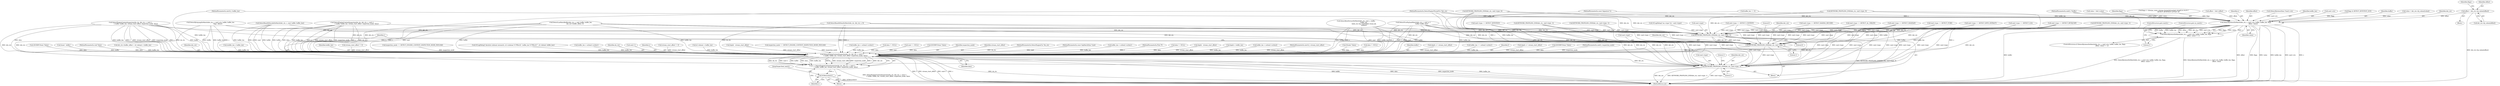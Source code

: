 digraph "0_suricata_47afc577ff763150f9b47f10331f5ef9eb847a57@array" {
"1001126" [label="(Call,offset = det_ctx->bj_values[offset])"];
"1001178" [label="(Call,DetectBytetestDoMatch(det_ctx, s, smd->ctx, buffer, buffer_len, flags,\n                                  offset, value))"];
"1001177" [label="(Call,DetectBytetestDoMatch(det_ctx, s, smd->ctx, buffer, buffer_len, flags,\n                                  offset, value) != 1)"];
"1001529" [label="(Call,KEYWORD_PROFILING_END(det_ctx, smd->type, 0))"];
"1001544" [label="(Call,KEYWORD_PROFILING_END(det_ctx, smd->type, 1))"];
"1001553" [label="(Call,DetectEngineContentInspection(de_ctx, det_ctx, s, smd+1,\n                f, buffer, buffer_len, stream_start_offset, inspection_mode, data))"];
"1001551" [label="(Call,r = DetectEngineContentInspection(de_ctx, det_ctx, s, smd+1,\n                f, buffer, buffer_len, stream_start_offset, inspection_mode, data))"];
"1001566" [label="(Call,SCReturnInt(r))"];
"1001569" [label="(Call,KEYWORD_PROFILING_END(det_ctx, smd->type, 1))"];
"1001562" [label="(Identifier,buffer_len)"];
"1001543" [label="(Block,)"];
"1000540" [label="(Call,stream_start_offset != 0)"];
"1000181" [label="(Call,KEYWORD_PROFILING_END(det_ctx, smd->type, 0))"];
"1000177" [label="(Call,buffer_len == 0)"];
"1000139" [label="(MethodParameterIn,uint32_t buffer_len)"];
"1001462" [label="(Call,DetectLuaMatchBuffer(det_ctx, s, smd, buffer, buffer_len,\n                    det_ctx->buffer_offset, f))"];
"1001098" [label="(Call,(DetectBytetestData *)smd->ctx)"];
"1001566" [label="(Call,SCReturnInt(r))"];
"1000135" [label="(MethodParameterIn,const Signature *s)"];
"1000945" [label="(Call,SCLogDebug(\"absolute isdataat mismatch, id->isdataat %\"PRIu32\", buffer_len %\"PRIu32\"\", id->dataat, buffer_len))"];
"1001411" [label="(Call,buffer_len > urilend->urilen1)"];
"1001536" [label="(Literal,0)"];
"1001554" [label="(Identifier,de_ctx)"];
"1001557" [label="(Call,smd+1)"];
"1001556" [label="(Identifier,s)"];
"1000382" [label="(Call,stream_start_offset != 0)"];
"1001185" [label="(Identifier,buffer_len)"];
"1001555" [label="(Identifier,det_ctx)"];
"1000645" [label="(Call,sbuffer_len > buffer_len)"];
"1001189" [label="(Literal,1)"];
"1001567" [label="(Identifier,r)"];
"1001362" [label="(Call,smd->type == DETECT_AL_URILEN)"];
"1000961" [label="(Call,smd->type == DETECT_PCRE)"];
"1000771" [label="(Call,inspection_mode == DETECT_ENGINE_CONTENT_INSPECTION_MODE_PAYLOAD)"];
"1001181" [label="(Call,smd->ctx)"];
"1000927" [label="(Call,id->dataat < buffer_len)"];
"1001038" [label="(Call,KEYWORD_PROFILING_END(det_ctx, smd->type, 1))"];
"1001569" [label="(Call,KEYWORD_PROFILING_END(det_ctx, smd->type, 1))"];
"1000567" [label="(Call,depth - stream_start_offset)"];
"1001552" [label="(Identifier,r)"];
"1001003" [label="(Call,inspection_mode == DETECT_ENGINE_CONTENT_INSPECTION_MODE_PAYLOAD)"];
"1001147" [label="(Call,flags & DETECT_BYTETEST_DCE)"];
"1001184" [label="(Identifier,buffer)"];
"1001565" [label="(Identifier,data)"];
"1001549" [label="(Literal,1)"];
"1001571" [label="(Call,smd->type)"];
"1001135" [label="(Identifier,flags)"];
"1001423" [label="(Call,buffer_len > urilend->urilen1)"];
"1001150" [label="(Call,data != NULL)"];
"1000190" [label="(Call,smd->type == DETECT_CONTENT)"];
"1000174" [label="(Call,smd == NULL)"];
"1001125" [label="(Block,)"];
"1001138" [label="(Call,value = det_ctx->bj_values[value])"];
"1001320" [label="(Call,(DCERPCState *)data)"];
"1001544" [label="(Call,KEYWORD_PROFILING_END(det_ctx, smd->type, 1))"];
"1000870" [label="(Call,smd->type == DETECT_ISDATAAT)"];
"1001568" [label="(JumpTarget,final_match:)"];
"1001551" [label="(Call,r = DetectEngineContentInspection(de_ctx, det_ctx, s, smd+1,\n                f, buffer, buffer_len, stream_start_offset, inspection_mode, data))"];
"1001574" [label="(Literal,1)"];
"1001546" [label="(Call,smd->type)"];
"1001564" [label="(Identifier,inspection_mode)"];
"1001563" [label="(Identifier,stream_start_offset)"];
"1001179" [label="(Identifier,det_ctx)"];
"1000133" [label="(MethodParameterIn,DetectEngineCtx *de_ctx)"];
"1001116" [label="(Call,value = btd->value)"];
"1001577" [label="(MethodReturn,int)"];
"1001192" [label="(ControlStructure,goto match;)"];
"1001576" [label="(Literal,1)"];
"1001529" [label="(Call,KEYWORD_PROFILING_END(det_ctx, smd->type, 0))"];
"1001177" [label="(Call,DetectBytetestDoMatch(det_ctx, s, smd->ctx, buffer, buffer_len, flags,\n                                  offset, value) != 1)"];
"1001191" [label="(ControlStructure,goto no_match;)"];
"1001570" [label="(Identifier,det_ctx)"];
"1000136" [label="(MethodParameterIn,const SigMatchData *smd)"];
"1001400" [label="(Call,buffer_len < urilend->urilen1)"];
"1001341" [label="(Call,DetectByteExtractDoMatch(det_ctx, smd, s, buffer,\n                                     buffer_len,\n                                     &det_ctx->bj_values[bed->local_id],\n                                     endian))"];
"1000796" [label="(Call,KEYWORD_PROFILING_END(det_ctx, smd->type, 1))"];
"1000137" [label="(MethodParameterIn,Flow *f)"];
"1001176" [label="(ControlStructure,if (DetectBytetestDoMatch(det_ctx, s, smd->ctx, buffer, buffer_len, flags,\n                                  offset, value) != 1))"];
"1001128" [label="(Call,det_ctx->bj_values[offset])"];
"1001512" [label="(Call,DetectBase64DataDoMatch(de_ctx, det_ctx, s, f))"];
"1001553" [label="(Call,DetectEngineContentInspection(de_ctx, det_ctx, s, smd+1,\n                f, buffer, buffer_len, stream_start_offset, inspection_mode, data))"];
"1001530" [label="(Identifier,det_ctx)"];
"1001238" [label="(Call,data != NULL)"];
"1001505" [label="(Call,KEYWORD_PROFILING_END(det_ctx, smd->type, 1))"];
"1001452" [label="(Call,smd->type == DETECT_LUA)"];
"1000407" [label="(Call,depth - stream_start_offset)"];
"1001089" [label="(Call,smd->type == DETECT_BYTETEST)"];
"1000164" [label="(Call,KEYWORD_PROFILING_END(det_ctx, smd->type, 0))"];
"1001195" [label="(Call,smd->type == DETECT_BYTEJUMP)"];
"1000602" [label="(Call,depth > buffer_len)"];
"1001126" [label="(Call,offset = det_ctx->bj_values[offset])"];
"1001428" [label="(Call,buffer_len < urilend->urilen2)"];
"1000140" [label="(MethodParameterIn,uint32_t stream_start_offset)"];
"1001186" [label="(Identifier,flags)"];
"1000134" [label="(MethodParameterIn,DetectEngineThreadCtx *det_ctx)"];
"1001482" [label="(Call,smd->type == DETECT_BASE64_DECODE)"];
"1001521" [label="(Call,SCLogDebug(\"sm->type %u\", smd->type))"];
"1001489" [label="(Call,DetectBase64DecodeDoMatch(det_ctx, s, smd, buffer, buffer_len))"];
"1001160" [label="(Call,flags |= ((dcerpc_state->dcerpc.dcerpchdr.packed_drep[0] & 0x10) ?\n                      DETECT_BYTETEST_LITTLE: 0))"];
"1001110" [label="(Call,offset = btd->offset)"];
"1001127" [label="(Identifier,offset)"];
"1001013" [label="(Call,DetectPcrePayloadMatch(det_ctx, s, smd, p, f,\n                                       buffer, buffer_len))"];
"1001008" [label="(Call,(Packet *)data)"];
"1001180" [label="(Identifier,s)"];
"1001545" [label="(Identifier,det_ctx)"];
"1001313" [label="(Call,data != NULL)"];
"1001051" [label="(Call,DetectEngineContentInspection(de_ctx, det_ctx, s, smd+1,\n                    f, buffer, buffer_len, stream_start_offset, inspection_mode, data))"];
"1001534" [label="(Literal,0)"];
"1001561" [label="(Identifier,buffer)"];
"1000550" [label="(Call,depth <= stream_start_offset)"];
"1001187" [label="(Identifier,offset)"];
"1000805" [label="(Call,DetectEngineContentInspection(de_ctx, det_ctx, s, smd+1,\n                        f, buffer, buffer_len, stream_start_offset, inspection_mode, data))"];
"1000138" [label="(MethodParameterIn,uint8_t *buffer)"];
"1001389" [label="(Call,buffer_len == urilend->urilen1)"];
"1001560" [label="(Identifier,f)"];
"1000390" [label="(Call,depth <= stream_start_offset)"];
"1001245" [label="(Call,(DCERPCState *)data)"];
"1000141" [label="(MethodParameterIn,uint8_t inspection_mode)"];
"1001157" [label="(Call,(DCERPCState *)data)"];
"1001282" [label="(Call,smd->type == DETECT_BYTE_EXTRACT)"];
"1000746" [label="(Call,found - buffer)"];
"1001531" [label="(Call,smd->type)"];
"1001178" [label="(Call,DetectBytetestDoMatch(det_ctx, s, smd->ctx, buffer, buffer_len, flags,\n                                  offset, value))"];
"1001188" [label="(Identifier,value)"];
"1001266" [label="(Call,DetectBytejumpDoMatch(det_ctx, s, smd->ctx, buffer, buffer_len,\n                                  flags, offset))"];
"1000142" [label="(MethodParameterIn,void *data)"];
"1000143" [label="(Block,)"];
"1000894" [label="(Call,det_ctx->buffer_offset + id->dataat > buffer_len)"];
"1001126" -> "1001125"  [label="AST: "];
"1001126" -> "1001128"  [label="CFG: "];
"1001127" -> "1001126"  [label="AST: "];
"1001128" -> "1001126"  [label="AST: "];
"1001135" -> "1001126"  [label="CFG: "];
"1001126" -> "1001577"  [label="DDG: det_ctx->bj_values[offset]"];
"1001126" -> "1001178"  [label="DDG: offset"];
"1001178" -> "1001177"  [label="AST: "];
"1001178" -> "1001188"  [label="CFG: "];
"1001179" -> "1001178"  [label="AST: "];
"1001180" -> "1001178"  [label="AST: "];
"1001181" -> "1001178"  [label="AST: "];
"1001184" -> "1001178"  [label="AST: "];
"1001185" -> "1001178"  [label="AST: "];
"1001186" -> "1001178"  [label="AST: "];
"1001187" -> "1001178"  [label="AST: "];
"1001188" -> "1001178"  [label="AST: "];
"1001189" -> "1001178"  [label="CFG: "];
"1001178" -> "1001577"  [label="DDG: flags"];
"1001178" -> "1001577"  [label="DDG: value"];
"1001178" -> "1001577"  [label="DDG: buffer_len"];
"1001178" -> "1001577"  [label="DDG: smd->ctx"];
"1001178" -> "1001577"  [label="DDG: s"];
"1001178" -> "1001577"  [label="DDG: buffer"];
"1001178" -> "1001577"  [label="DDG: offset"];
"1001178" -> "1001177"  [label="DDG: flags"];
"1001178" -> "1001177"  [label="DDG: value"];
"1001178" -> "1001177"  [label="DDG: s"];
"1001178" -> "1001177"  [label="DDG: buffer"];
"1001178" -> "1001177"  [label="DDG: buffer_len"];
"1001178" -> "1001177"  [label="DDG: offset"];
"1001178" -> "1001177"  [label="DDG: det_ctx"];
"1001178" -> "1001177"  [label="DDG: smd->ctx"];
"1000181" -> "1001178"  [label="DDG: det_ctx"];
"1000164" -> "1001178"  [label="DDG: det_ctx"];
"1000134" -> "1001178"  [label="DDG: det_ctx"];
"1000135" -> "1001178"  [label="DDG: s"];
"1001098" -> "1001178"  [label="DDG: smd->ctx"];
"1000138" -> "1001178"  [label="DDG: buffer"];
"1000177" -> "1001178"  [label="DDG: buffer_len"];
"1000139" -> "1001178"  [label="DDG: buffer_len"];
"1001147" -> "1001178"  [label="DDG: flags"];
"1001160" -> "1001178"  [label="DDG: flags"];
"1001110" -> "1001178"  [label="DDG: offset"];
"1001138" -> "1001178"  [label="DDG: value"];
"1001116" -> "1001178"  [label="DDG: value"];
"1001178" -> "1001529"  [label="DDG: det_ctx"];
"1001178" -> "1001544"  [label="DDG: det_ctx"];
"1001178" -> "1001553"  [label="DDG: buffer"];
"1001178" -> "1001553"  [label="DDG: buffer_len"];
"1001178" -> "1001553"  [label="DDG: s"];
"1001178" -> "1001569"  [label="DDG: det_ctx"];
"1001177" -> "1001176"  [label="AST: "];
"1001177" -> "1001189"  [label="CFG: "];
"1001189" -> "1001177"  [label="AST: "];
"1001191" -> "1001177"  [label="CFG: "];
"1001192" -> "1001177"  [label="CFG: "];
"1001177" -> "1001577"  [label="DDG: DetectBytetestDoMatch(det_ctx, s, smd->ctx, buffer, buffer_len, flags,\n                                  offset, value) != 1"];
"1001177" -> "1001577"  [label="DDG: DetectBytetestDoMatch(det_ctx, s, smd->ctx, buffer, buffer_len, flags,\n                                  offset, value)"];
"1001529" -> "1000143"  [label="AST: "];
"1001529" -> "1001534"  [label="CFG: "];
"1001530" -> "1001529"  [label="AST: "];
"1001531" -> "1001529"  [label="AST: "];
"1001534" -> "1001529"  [label="AST: "];
"1001536" -> "1001529"  [label="CFG: "];
"1001529" -> "1001577"  [label="DDG: KEYWORD_PROFILING_END(det_ctx, smd->type, 0)"];
"1000181" -> "1001529"  [label="DDG: det_ctx"];
"1001341" -> "1001529"  [label="DDG: det_ctx"];
"1001512" -> "1001529"  [label="DDG: det_ctx"];
"1001013" -> "1001529"  [label="DDG: det_ctx"];
"1001489" -> "1001529"  [label="DDG: det_ctx"];
"1001266" -> "1001529"  [label="DDG: det_ctx"];
"1001462" -> "1001529"  [label="DDG: det_ctx"];
"1000805" -> "1001529"  [label="DDG: det_ctx"];
"1000164" -> "1001529"  [label="DDG: det_ctx"];
"1001051" -> "1001529"  [label="DDG: det_ctx"];
"1000134" -> "1001529"  [label="DDG: det_ctx"];
"1001038" -> "1001529"  [label="DDG: smd->type"];
"1001282" -> "1001529"  [label="DDG: smd->type"];
"1000870" -> "1001529"  [label="DDG: smd->type"];
"1001521" -> "1001529"  [label="DDG: smd->type"];
"1000190" -> "1001529"  [label="DDG: smd->type"];
"1001195" -> "1001529"  [label="DDG: smd->type"];
"1000796" -> "1001529"  [label="DDG: smd->type"];
"1001089" -> "1001529"  [label="DDG: smd->type"];
"1001505" -> "1001529"  [label="DDG: smd->type"];
"1001362" -> "1001529"  [label="DDG: smd->type"];
"1000961" -> "1001529"  [label="DDG: smd->type"];
"1001452" -> "1001529"  [label="DDG: smd->type"];
"1001482" -> "1001529"  [label="DDG: smd->type"];
"1001529" -> "1001544"  [label="DDG: det_ctx"];
"1001529" -> "1001544"  [label="DDG: smd->type"];
"1001529" -> "1001569"  [label="DDG: det_ctx"];
"1001529" -> "1001569"  [label="DDG: smd->type"];
"1001544" -> "1001543"  [label="AST: "];
"1001544" -> "1001549"  [label="CFG: "];
"1001545" -> "1001544"  [label="AST: "];
"1001546" -> "1001544"  [label="AST: "];
"1001549" -> "1001544"  [label="AST: "];
"1001552" -> "1001544"  [label="CFG: "];
"1000181" -> "1001544"  [label="DDG: det_ctx"];
"1001341" -> "1001544"  [label="DDG: det_ctx"];
"1001013" -> "1001544"  [label="DDG: det_ctx"];
"1000164" -> "1001544"  [label="DDG: det_ctx"];
"1001266" -> "1001544"  [label="DDG: det_ctx"];
"1001462" -> "1001544"  [label="DDG: det_ctx"];
"1000805" -> "1001544"  [label="DDG: det_ctx"];
"1000134" -> "1001544"  [label="DDG: det_ctx"];
"1001038" -> "1001544"  [label="DDG: smd->type"];
"1000870" -> "1001544"  [label="DDG: smd->type"];
"1000190" -> "1001544"  [label="DDG: smd->type"];
"1001195" -> "1001544"  [label="DDG: smd->type"];
"1001452" -> "1001544"  [label="DDG: smd->type"];
"1000796" -> "1001544"  [label="DDG: smd->type"];
"1001089" -> "1001544"  [label="DDG: smd->type"];
"1001282" -> "1001544"  [label="DDG: smd->type"];
"1001362" -> "1001544"  [label="DDG: smd->type"];
"1000961" -> "1001544"  [label="DDG: smd->type"];
"1001544" -> "1001553"  [label="DDG: det_ctx"];
"1001544" -> "1001569"  [label="DDG: smd->type"];
"1001553" -> "1001551"  [label="AST: "];
"1001553" -> "1001565"  [label="CFG: "];
"1001554" -> "1001553"  [label="AST: "];
"1001555" -> "1001553"  [label="AST: "];
"1001556" -> "1001553"  [label="AST: "];
"1001557" -> "1001553"  [label="AST: "];
"1001560" -> "1001553"  [label="AST: "];
"1001561" -> "1001553"  [label="AST: "];
"1001562" -> "1001553"  [label="AST: "];
"1001563" -> "1001553"  [label="AST: "];
"1001564" -> "1001553"  [label="AST: "];
"1001565" -> "1001553"  [label="AST: "];
"1001551" -> "1001553"  [label="CFG: "];
"1001553" -> "1001577"  [label="DDG: stream_start_offset"];
"1001553" -> "1001577"  [label="DDG: smd+1"];
"1001553" -> "1001577"  [label="DDG: s"];
"1001553" -> "1001577"  [label="DDG: de_ctx"];
"1001553" -> "1001577"  [label="DDG: buffer"];
"1001553" -> "1001577"  [label="DDG: data"];
"1001553" -> "1001577"  [label="DDG: inspection_mode"];
"1001553" -> "1001577"  [label="DDG: buffer_len"];
"1001553" -> "1001577"  [label="DDG: f"];
"1001553" -> "1001551"  [label="DDG: de_ctx"];
"1001553" -> "1001551"  [label="DDG: smd+1"];
"1001553" -> "1001551"  [label="DDG: buffer"];
"1001553" -> "1001551"  [label="DDG: data"];
"1001553" -> "1001551"  [label="DDG: buffer_len"];
"1001553" -> "1001551"  [label="DDG: f"];
"1001553" -> "1001551"  [label="DDG: stream_start_offset"];
"1001553" -> "1001551"  [label="DDG: inspection_mode"];
"1001553" -> "1001551"  [label="DDG: s"];
"1001553" -> "1001551"  [label="DDG: det_ctx"];
"1001512" -> "1001553"  [label="DDG: de_ctx"];
"1001512" -> "1001553"  [label="DDG: f"];
"1001512" -> "1001553"  [label="DDG: s"];
"1000805" -> "1001553"  [label="DDG: de_ctx"];
"1000805" -> "1001553"  [label="DDG: buffer"];
"1000805" -> "1001553"  [label="DDG: data"];
"1000805" -> "1001553"  [label="DDG: buffer_len"];
"1000805" -> "1001553"  [label="DDG: f"];
"1000805" -> "1001553"  [label="DDG: stream_start_offset"];
"1000805" -> "1001553"  [label="DDG: inspection_mode"];
"1000805" -> "1001553"  [label="DDG: s"];
"1001051" -> "1001553"  [label="DDG: de_ctx"];
"1001051" -> "1001553"  [label="DDG: buffer"];
"1001051" -> "1001553"  [label="DDG: data"];
"1001051" -> "1001553"  [label="DDG: buffer_len"];
"1001051" -> "1001553"  [label="DDG: f"];
"1001051" -> "1001553"  [label="DDG: stream_start_offset"];
"1001051" -> "1001553"  [label="DDG: inspection_mode"];
"1001051" -> "1001553"  [label="DDG: s"];
"1000133" -> "1001553"  [label="DDG: de_ctx"];
"1001013" -> "1001553"  [label="DDG: smd"];
"1001013" -> "1001553"  [label="DDG: buffer"];
"1001013" -> "1001553"  [label="DDG: buffer_len"];
"1001013" -> "1001553"  [label="DDG: f"];
"1001013" -> "1001553"  [label="DDG: s"];
"1001489" -> "1001553"  [label="DDG: smd"];
"1001489" -> "1001553"  [label="DDG: buffer"];
"1001489" -> "1001553"  [label="DDG: buffer_len"];
"1001489" -> "1001553"  [label="DDG: s"];
"1001341" -> "1001553"  [label="DDG: smd"];
"1001341" -> "1001553"  [label="DDG: buffer"];
"1001341" -> "1001553"  [label="DDG: buffer_len"];
"1001341" -> "1001553"  [label="DDG: s"];
"1001462" -> "1001553"  [label="DDG: smd"];
"1001462" -> "1001553"  [label="DDG: buffer"];
"1001462" -> "1001553"  [label="DDG: buffer_len"];
"1001462" -> "1001553"  [label="DDG: f"];
"1001462" -> "1001553"  [label="DDG: s"];
"1000174" -> "1001553"  [label="DDG: smd"];
"1000136" -> "1001553"  [label="DDG: smd"];
"1000746" -> "1001553"  [label="DDG: buffer"];
"1001266" -> "1001553"  [label="DDG: buffer"];
"1001266" -> "1001553"  [label="DDG: buffer_len"];
"1001266" -> "1001553"  [label="DDG: s"];
"1000138" -> "1001553"  [label="DDG: buffer"];
"1001245" -> "1001553"  [label="DDG: data"];
"1001150" -> "1001553"  [label="DDG: data"];
"1001238" -> "1001553"  [label="DDG: data"];
"1001320" -> "1001553"  [label="DDG: data"];
"1001157" -> "1001553"  [label="DDG: data"];
"1001008" -> "1001553"  [label="DDG: data"];
"1001313" -> "1001553"  [label="DDG: data"];
"1000142" -> "1001553"  [label="DDG: data"];
"1001428" -> "1001553"  [label="DDG: buffer_len"];
"1000945" -> "1001553"  [label="DDG: buffer_len"];
"1000602" -> "1001553"  [label="DDG: buffer_len"];
"1001423" -> "1001553"  [label="DDG: buffer_len"];
"1001411" -> "1001553"  [label="DDG: buffer_len"];
"1000177" -> "1001553"  [label="DDG: buffer_len"];
"1000645" -> "1001553"  [label="DDG: buffer_len"];
"1001400" -> "1001553"  [label="DDG: buffer_len"];
"1000927" -> "1001553"  [label="DDG: buffer_len"];
"1000894" -> "1001553"  [label="DDG: buffer_len"];
"1001389" -> "1001553"  [label="DDG: buffer_len"];
"1000139" -> "1001553"  [label="DDG: buffer_len"];
"1000137" -> "1001553"  [label="DDG: f"];
"1000382" -> "1001553"  [label="DDG: stream_start_offset"];
"1000407" -> "1001553"  [label="DDG: stream_start_offset"];
"1000390" -> "1001553"  [label="DDG: stream_start_offset"];
"1000550" -> "1001553"  [label="DDG: stream_start_offset"];
"1000540" -> "1001553"  [label="DDG: stream_start_offset"];
"1000567" -> "1001553"  [label="DDG: stream_start_offset"];
"1000140" -> "1001553"  [label="DDG: stream_start_offset"];
"1000771" -> "1001553"  [label="DDG: inspection_mode"];
"1001003" -> "1001553"  [label="DDG: inspection_mode"];
"1000141" -> "1001553"  [label="DDG: inspection_mode"];
"1000135" -> "1001553"  [label="DDG: s"];
"1000134" -> "1001553"  [label="DDG: det_ctx"];
"1001553" -> "1001569"  [label="DDG: det_ctx"];
"1001551" -> "1001543"  [label="AST: "];
"1001552" -> "1001551"  [label="AST: "];
"1001567" -> "1001551"  [label="CFG: "];
"1001551" -> "1001577"  [label="DDG: DetectEngineContentInspection(de_ctx, det_ctx, s, smd+1,\n                f, buffer, buffer_len, stream_start_offset, inspection_mode, data)"];
"1001551" -> "1001566"  [label="DDG: r"];
"1001566" -> "1001543"  [label="AST: "];
"1001566" -> "1001567"  [label="CFG: "];
"1001567" -> "1001566"  [label="AST: "];
"1001568" -> "1001566"  [label="CFG: "];
"1001566" -> "1001577"  [label="DDG: r"];
"1001566" -> "1001577"  [label="DDG: SCReturnInt(r)"];
"1001569" -> "1000143"  [label="AST: "];
"1001569" -> "1001574"  [label="CFG: "];
"1001570" -> "1001569"  [label="AST: "];
"1001571" -> "1001569"  [label="AST: "];
"1001574" -> "1001569"  [label="AST: "];
"1001576" -> "1001569"  [label="CFG: "];
"1001569" -> "1001577"  [label="DDG: KEYWORD_PROFILING_END(det_ctx, smd->type, 1)"];
"1001569" -> "1001577"  [label="DDG: smd->type"];
"1001569" -> "1001577"  [label="DDG: det_ctx"];
"1000181" -> "1001569"  [label="DDG: det_ctx"];
"1001341" -> "1001569"  [label="DDG: det_ctx"];
"1001512" -> "1001569"  [label="DDG: det_ctx"];
"1001013" -> "1001569"  [label="DDG: det_ctx"];
"1000164" -> "1001569"  [label="DDG: det_ctx"];
"1001266" -> "1001569"  [label="DDG: det_ctx"];
"1001462" -> "1001569"  [label="DDG: det_ctx"];
"1000805" -> "1001569"  [label="DDG: det_ctx"];
"1000134" -> "1001569"  [label="DDG: det_ctx"];
"1001038" -> "1001569"  [label="DDG: smd->type"];
"1000870" -> "1001569"  [label="DDG: smd->type"];
"1000190" -> "1001569"  [label="DDG: smd->type"];
"1001195" -> "1001569"  [label="DDG: smd->type"];
"1001452" -> "1001569"  [label="DDG: smd->type"];
"1000796" -> "1001569"  [label="DDG: smd->type"];
"1001089" -> "1001569"  [label="DDG: smd->type"];
"1001505" -> "1001569"  [label="DDG: smd->type"];
"1001282" -> "1001569"  [label="DDG: smd->type"];
"1001362" -> "1001569"  [label="DDG: smd->type"];
"1000961" -> "1001569"  [label="DDG: smd->type"];
}
